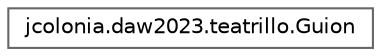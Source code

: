 digraph "Gráfico de jerarquía de clases"
{
 // INTERACTIVE_SVG=YES
 // LATEX_PDF_SIZE
  bgcolor="transparent";
  edge [fontname=Helvetica,fontsize=10,labelfontname=Helvetica,labelfontsize=10];
  node [fontname=Helvetica,fontsize=10,shape=box,height=0.2,width=0.4];
  rankdir="LR";
  Node0 [id="Node000000",label="jcolonia.daw2023.teatrillo.Guion",height=0.2,width=0.4,color="grey40", fillcolor="white", style="filled",URL="$classjcolonia_1_1daw2023_1_1teatrillo_1_1_guion.html",tooltip="Ensayo/comprobación de funcionalidad de las interfaces."];
}

